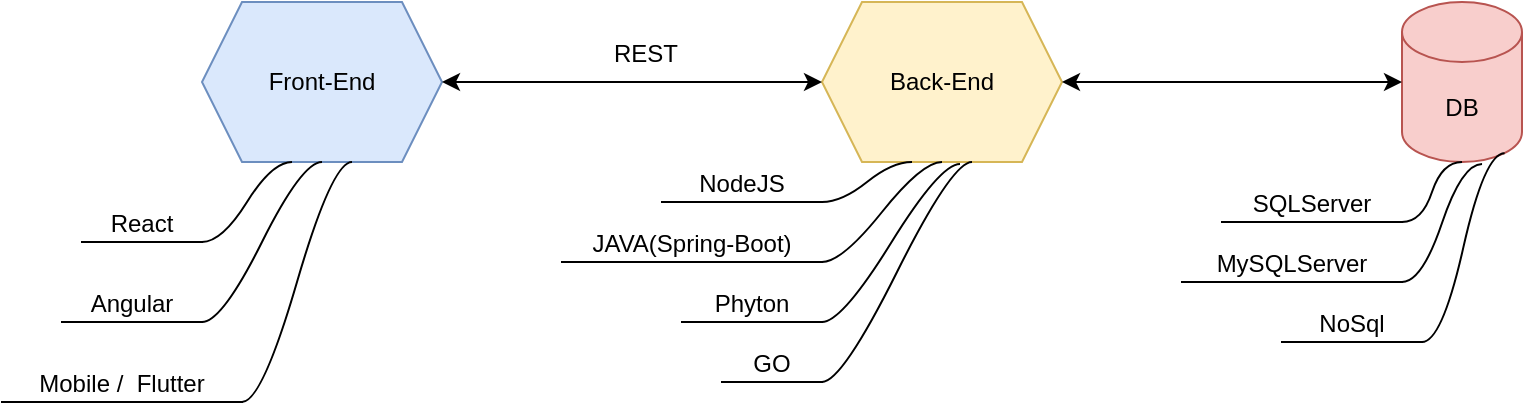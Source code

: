 <mxfile version="14.9.0" type="github">
  <diagram id="cbEvNvnUCe6IunStvmVb" name="Page-1">
    <mxGraphModel dx="868" dy="450" grid="1" gridSize="10" guides="1" tooltips="1" connect="1" arrows="1" fold="1" page="1" pageScale="1" pageWidth="827" pageHeight="1169" background="none" math="0" shadow="0">
      <root>
        <mxCell id="0" />
        <mxCell id="1" parent="0" />
        <mxCell id="OwLo8n09U2crHjiFJuwS-2" value="Front-End" style="shape=hexagon;perimeter=hexagonPerimeter2;whiteSpace=wrap;html=1;fixedSize=1;fillColor=#dae8fc;strokeColor=#6c8ebf;" vertex="1" parent="1">
          <mxGeometry x="115" y="100" width="120" height="80" as="geometry" />
        </mxCell>
        <mxCell id="OwLo8n09U2crHjiFJuwS-4" value="Angular" style="whiteSpace=wrap;html=1;shape=partialRectangle;top=0;left=0;bottom=1;right=0;points=[[0,1],[1,1]];fillColor=none;align=center;verticalAlign=bottom;routingCenterY=0.5;snapToPoint=1;recursiveResize=0;autosize=1;treeFolding=1;treeMoving=1;newEdgeStyle={&quot;edgeStyle&quot;:&quot;entityRelationEdgeStyle&quot;,&quot;startArrow&quot;:&quot;none&quot;,&quot;endArrow&quot;:&quot;none&quot;,&quot;segment&quot;:10,&quot;curved&quot;:1};" vertex="1" parent="1">
          <mxGeometry x="45" y="240" width="70" height="20" as="geometry" />
        </mxCell>
        <mxCell id="OwLo8n09U2crHjiFJuwS-5" value="" style="edgeStyle=entityRelationEdgeStyle;startArrow=none;endArrow=none;segment=10;curved=1;exitX=0.5;exitY=1;exitDx=0;exitDy=0;" edge="1" target="OwLo8n09U2crHjiFJuwS-4" parent="1" source="OwLo8n09U2crHjiFJuwS-2">
          <mxGeometry relative="1" as="geometry">
            <mxPoint x="165" y="190" as="sourcePoint" />
          </mxGeometry>
        </mxCell>
        <mxCell id="OwLo8n09U2crHjiFJuwS-7" value="React" style="whiteSpace=wrap;html=1;shape=partialRectangle;top=0;left=0;bottom=1;right=0;points=[[0,1],[1,1]];fillColor=none;align=center;verticalAlign=bottom;routingCenterY=0.5;snapToPoint=1;recursiveResize=0;autosize=1;treeFolding=1;treeMoving=1;newEdgeStyle={&quot;edgeStyle&quot;:&quot;entityRelationEdgeStyle&quot;,&quot;startArrow&quot;:&quot;none&quot;,&quot;endArrow&quot;:&quot;none&quot;,&quot;segment&quot;:10,&quot;curved&quot;:1};" vertex="1" parent="1">
          <mxGeometry x="55" y="200" width="60" height="20" as="geometry" />
        </mxCell>
        <mxCell id="OwLo8n09U2crHjiFJuwS-8" value="" style="edgeStyle=entityRelationEdgeStyle;startArrow=none;endArrow=none;segment=10;curved=1;exitX=0.375;exitY=1;exitDx=0;exitDy=0;" edge="1" target="OwLo8n09U2crHjiFJuwS-7" parent="1" source="OwLo8n09U2crHjiFJuwS-2">
          <mxGeometry relative="1" as="geometry">
            <mxPoint x="365" y="150" as="sourcePoint" />
          </mxGeometry>
        </mxCell>
        <mxCell id="OwLo8n09U2crHjiFJuwS-9" value="Back-End" style="shape=hexagon;perimeter=hexagonPerimeter2;whiteSpace=wrap;html=1;fixedSize=1;fillColor=#fff2cc;strokeColor=#d6b656;" vertex="1" parent="1">
          <mxGeometry x="425" y="100" width="120" height="80" as="geometry" />
        </mxCell>
        <mxCell id="OwLo8n09U2crHjiFJuwS-11" value="DB" style="shape=cylinder3;whiteSpace=wrap;html=1;boundedLbl=1;backgroundOutline=1;size=15;fillColor=#f8cecc;strokeColor=#b85450;" vertex="1" parent="1">
          <mxGeometry x="715" y="100" width="60" height="80" as="geometry" />
        </mxCell>
        <mxCell id="OwLo8n09U2crHjiFJuwS-12" value="" style="endArrow=classic;startArrow=classic;html=1;exitX=1;exitY=0.5;exitDx=0;exitDy=0;entryX=0;entryY=0.5;entryDx=0;entryDy=0;" edge="1" parent="1" source="OwLo8n09U2crHjiFJuwS-2" target="OwLo8n09U2crHjiFJuwS-9">
          <mxGeometry width="50" height="50" relative="1" as="geometry">
            <mxPoint x="445" y="150" as="sourcePoint" />
            <mxPoint x="495" y="100" as="targetPoint" />
          </mxGeometry>
        </mxCell>
        <mxCell id="OwLo8n09U2crHjiFJuwS-14" value="REST" style="text;strokeColor=none;fillColor=none;align=left;verticalAlign=top;spacingLeft=4;spacingRight=4;overflow=hidden;rotatable=0;points=[[0,0.5],[1,0.5]];portConstraint=eastwest;" vertex="1" parent="1">
          <mxGeometry x="315" y="112" width="60" height="26" as="geometry" />
        </mxCell>
        <mxCell id="OwLo8n09U2crHjiFJuwS-15" value="" style="endArrow=classic;startArrow=classic;html=1;exitX=1;exitY=0.5;exitDx=0;exitDy=0;entryX=0;entryY=0.5;entryDx=0;entryDy=0;entryPerimeter=0;" edge="1" parent="1" source="OwLo8n09U2crHjiFJuwS-9" target="OwLo8n09U2crHjiFJuwS-11">
          <mxGeometry width="50" height="50" relative="1" as="geometry">
            <mxPoint x="555" y="138" as="sourcePoint" />
            <mxPoint x="685" y="138" as="targetPoint" />
          </mxGeometry>
        </mxCell>
        <mxCell id="OwLo8n09U2crHjiFJuwS-16" value="NodeJS" style="whiteSpace=wrap;html=1;shape=partialRectangle;top=0;left=0;bottom=1;right=0;points=[[0,1],[1,1]];fillColor=none;align=center;verticalAlign=bottom;routingCenterY=0.5;snapToPoint=1;recursiveResize=0;autosize=1;treeFolding=1;treeMoving=1;newEdgeStyle={&quot;edgeStyle&quot;:&quot;entityRelationEdgeStyle&quot;,&quot;startArrow&quot;:&quot;none&quot;,&quot;endArrow&quot;:&quot;none&quot;,&quot;segment&quot;:10,&quot;curved&quot;:1};" vertex="1" parent="1">
          <mxGeometry x="345" y="180" width="80" height="20" as="geometry" />
        </mxCell>
        <mxCell id="OwLo8n09U2crHjiFJuwS-17" value="" style="edgeStyle=entityRelationEdgeStyle;startArrow=none;endArrow=none;segment=10;curved=1;exitX=0.375;exitY=1;exitDx=0;exitDy=0;" edge="1" target="OwLo8n09U2crHjiFJuwS-16" parent="1" source="OwLo8n09U2crHjiFJuwS-9">
          <mxGeometry relative="1" as="geometry">
            <mxPoint x="385" y="240" as="sourcePoint" />
          </mxGeometry>
        </mxCell>
        <mxCell id="OwLo8n09U2crHjiFJuwS-18" value="JAVA(Spring-Boot)" style="whiteSpace=wrap;html=1;shape=partialRectangle;top=0;left=0;bottom=1;right=0;points=[[0,1],[1,1]];fillColor=none;align=center;verticalAlign=bottom;routingCenterY=0.5;snapToPoint=1;recursiveResize=0;autosize=1;treeFolding=1;treeMoving=1;newEdgeStyle={&quot;edgeStyle&quot;:&quot;entityRelationEdgeStyle&quot;,&quot;startArrow&quot;:&quot;none&quot;,&quot;endArrow&quot;:&quot;none&quot;,&quot;segment&quot;:10,&quot;curved&quot;:1};" vertex="1" parent="1">
          <mxGeometry x="295" y="210" width="130" height="20" as="geometry" />
        </mxCell>
        <mxCell id="OwLo8n09U2crHjiFJuwS-19" value="" style="edgeStyle=entityRelationEdgeStyle;startArrow=none;endArrow=none;segment=10;curved=1;exitX=0.5;exitY=1;exitDx=0;exitDy=0;" edge="1" target="OwLo8n09U2crHjiFJuwS-18" parent="1" source="OwLo8n09U2crHjiFJuwS-9">
          <mxGeometry relative="1" as="geometry">
            <mxPoint x="505" y="290" as="sourcePoint" />
          </mxGeometry>
        </mxCell>
        <mxCell id="OwLo8n09U2crHjiFJuwS-20" value="Phyton" style="whiteSpace=wrap;html=1;shape=partialRectangle;top=0;left=0;bottom=1;right=0;points=[[0,1],[1,1]];fillColor=none;align=center;verticalAlign=bottom;routingCenterY=0.5;snapToPoint=1;recursiveResize=0;autosize=1;treeFolding=1;treeMoving=1;newEdgeStyle={&quot;edgeStyle&quot;:&quot;entityRelationEdgeStyle&quot;,&quot;startArrow&quot;:&quot;none&quot;,&quot;endArrow&quot;:&quot;none&quot;,&quot;segment&quot;:10,&quot;curved&quot;:1};" vertex="1" parent="1">
          <mxGeometry x="355" y="240" width="70" height="20" as="geometry" />
        </mxCell>
        <mxCell id="OwLo8n09U2crHjiFJuwS-21" value="" style="edgeStyle=entityRelationEdgeStyle;startArrow=none;endArrow=none;segment=10;curved=1;exitX=0.575;exitY=1.013;exitDx=0;exitDy=0;exitPerimeter=0;" edge="1" target="OwLo8n09U2crHjiFJuwS-20" parent="1" source="OwLo8n09U2crHjiFJuwS-9">
          <mxGeometry relative="1" as="geometry">
            <mxPoint x="505" y="250" as="sourcePoint" />
          </mxGeometry>
        </mxCell>
        <mxCell id="OwLo8n09U2crHjiFJuwS-22" value="GO" style="whiteSpace=wrap;html=1;shape=partialRectangle;top=0;left=0;bottom=1;right=0;points=[[0,1],[1,1]];fillColor=none;align=center;verticalAlign=bottom;routingCenterY=0.5;snapToPoint=1;recursiveResize=0;autosize=1;treeFolding=1;treeMoving=1;newEdgeStyle={&quot;edgeStyle&quot;:&quot;entityRelationEdgeStyle&quot;,&quot;startArrow&quot;:&quot;none&quot;,&quot;endArrow&quot;:&quot;none&quot;,&quot;segment&quot;:10,&quot;curved&quot;:1};" vertex="1" parent="1">
          <mxGeometry x="375" y="270" width="50" height="20" as="geometry" />
        </mxCell>
        <mxCell id="OwLo8n09U2crHjiFJuwS-23" value="" style="edgeStyle=entityRelationEdgeStyle;startArrow=none;endArrow=none;segment=10;curved=1;exitX=0.625;exitY=1;exitDx=0;exitDy=0;" edge="1" target="OwLo8n09U2crHjiFJuwS-22" parent="1" source="OwLo8n09U2crHjiFJuwS-9">
          <mxGeometry relative="1" as="geometry">
            <mxPoint x="525" y="250" as="sourcePoint" />
          </mxGeometry>
        </mxCell>
        <mxCell id="OwLo8n09U2crHjiFJuwS-24" value="SQLServer" style="whiteSpace=wrap;html=1;shape=partialRectangle;top=0;left=0;bottom=1;right=0;points=[[0,1],[1,1]];fillColor=none;align=center;verticalAlign=bottom;routingCenterY=0.5;snapToPoint=1;recursiveResize=0;autosize=1;treeFolding=1;treeMoving=1;newEdgeStyle={&quot;edgeStyle&quot;:&quot;entityRelationEdgeStyle&quot;,&quot;startArrow&quot;:&quot;none&quot;,&quot;endArrow&quot;:&quot;none&quot;,&quot;segment&quot;:10,&quot;curved&quot;:1};" vertex="1" parent="1">
          <mxGeometry x="625" y="190" width="90" height="20" as="geometry" />
        </mxCell>
        <mxCell id="OwLo8n09U2crHjiFJuwS-25" value="" style="edgeStyle=entityRelationEdgeStyle;startArrow=none;endArrow=none;segment=10;curved=1;exitX=0.5;exitY=1;exitDx=0;exitDy=0;exitPerimeter=0;" edge="1" target="OwLo8n09U2crHjiFJuwS-24" parent="1" source="OwLo8n09U2crHjiFJuwS-11">
          <mxGeometry relative="1" as="geometry">
            <mxPoint x="685" y="270" as="sourcePoint" />
          </mxGeometry>
        </mxCell>
        <mxCell id="OwLo8n09U2crHjiFJuwS-27" value="MySQLServer" style="whiteSpace=wrap;html=1;shape=partialRectangle;top=0;left=0;bottom=1;right=0;points=[[0,1],[1,1]];fillColor=none;align=center;verticalAlign=bottom;routingCenterY=0.5;snapToPoint=1;recursiveResize=0;autosize=1;treeFolding=1;treeMoving=1;newEdgeStyle={&quot;edgeStyle&quot;:&quot;entityRelationEdgeStyle&quot;,&quot;startArrow&quot;:&quot;none&quot;,&quot;endArrow&quot;:&quot;none&quot;,&quot;segment&quot;:10,&quot;curved&quot;:1};" vertex="1" parent="1">
          <mxGeometry x="605" y="220" width="110" height="20" as="geometry" />
        </mxCell>
        <mxCell id="OwLo8n09U2crHjiFJuwS-28" value="" style="edgeStyle=entityRelationEdgeStyle;startArrow=none;endArrow=none;segment=10;curved=1;exitX=0.667;exitY=1.013;exitDx=0;exitDy=0;exitPerimeter=0;" edge="1" target="OwLo8n09U2crHjiFJuwS-27" parent="1" source="OwLo8n09U2crHjiFJuwS-11">
          <mxGeometry relative="1" as="geometry">
            <mxPoint x="745" y="190" as="sourcePoint" />
          </mxGeometry>
        </mxCell>
        <mxCell id="OwLo8n09U2crHjiFJuwS-29" value="NoSql" style="whiteSpace=wrap;html=1;shape=partialRectangle;top=0;left=0;bottom=1;right=0;points=[[0,1],[1,1]];fillColor=none;align=center;verticalAlign=bottom;routingCenterY=0.5;snapToPoint=1;recursiveResize=0;autosize=1;treeFolding=1;treeMoving=1;newEdgeStyle={&quot;edgeStyle&quot;:&quot;entityRelationEdgeStyle&quot;,&quot;startArrow&quot;:&quot;none&quot;,&quot;endArrow&quot;:&quot;none&quot;,&quot;segment&quot;:10,&quot;curved&quot;:1};" vertex="1" parent="1">
          <mxGeometry x="655" y="250" width="70" height="20" as="geometry" />
        </mxCell>
        <mxCell id="OwLo8n09U2crHjiFJuwS-30" value="" style="edgeStyle=entityRelationEdgeStyle;startArrow=none;endArrow=none;segment=10;curved=1;exitX=0.855;exitY=1;exitDx=0;exitDy=-4.35;exitPerimeter=0;" edge="1" target="OwLo8n09U2crHjiFJuwS-29" parent="1" source="OwLo8n09U2crHjiFJuwS-11">
          <mxGeometry relative="1" as="geometry">
            <mxPoint x="610" y="290" as="sourcePoint" />
          </mxGeometry>
        </mxCell>
        <mxCell id="OwLo8n09U2crHjiFJuwS-31" value="Mobile /&amp;nbsp; Flutter" style="whiteSpace=wrap;html=1;shape=partialRectangle;top=0;left=0;bottom=1;right=0;points=[[0,1],[1,1]];fillColor=none;align=center;verticalAlign=bottom;routingCenterY=0.5;snapToPoint=1;recursiveResize=0;autosize=1;treeFolding=1;treeMoving=1;newEdgeStyle={&quot;edgeStyle&quot;:&quot;entityRelationEdgeStyle&quot;,&quot;startArrow&quot;:&quot;none&quot;,&quot;endArrow&quot;:&quot;none&quot;,&quot;segment&quot;:10,&quot;curved&quot;:1};" vertex="1" parent="1">
          <mxGeometry x="15" y="280" width="120" height="20" as="geometry" />
        </mxCell>
        <mxCell id="OwLo8n09U2crHjiFJuwS-32" value="" style="edgeStyle=entityRelationEdgeStyle;startArrow=none;endArrow=none;segment=10;curved=1;exitX=0.625;exitY=1;exitDx=0;exitDy=0;" edge="1" target="OwLo8n09U2crHjiFJuwS-31" parent="1" source="OwLo8n09U2crHjiFJuwS-2">
          <mxGeometry relative="1" as="geometry">
            <mxPoint x="190" y="190" as="sourcePoint" />
          </mxGeometry>
        </mxCell>
      </root>
    </mxGraphModel>
  </diagram>
</mxfile>
